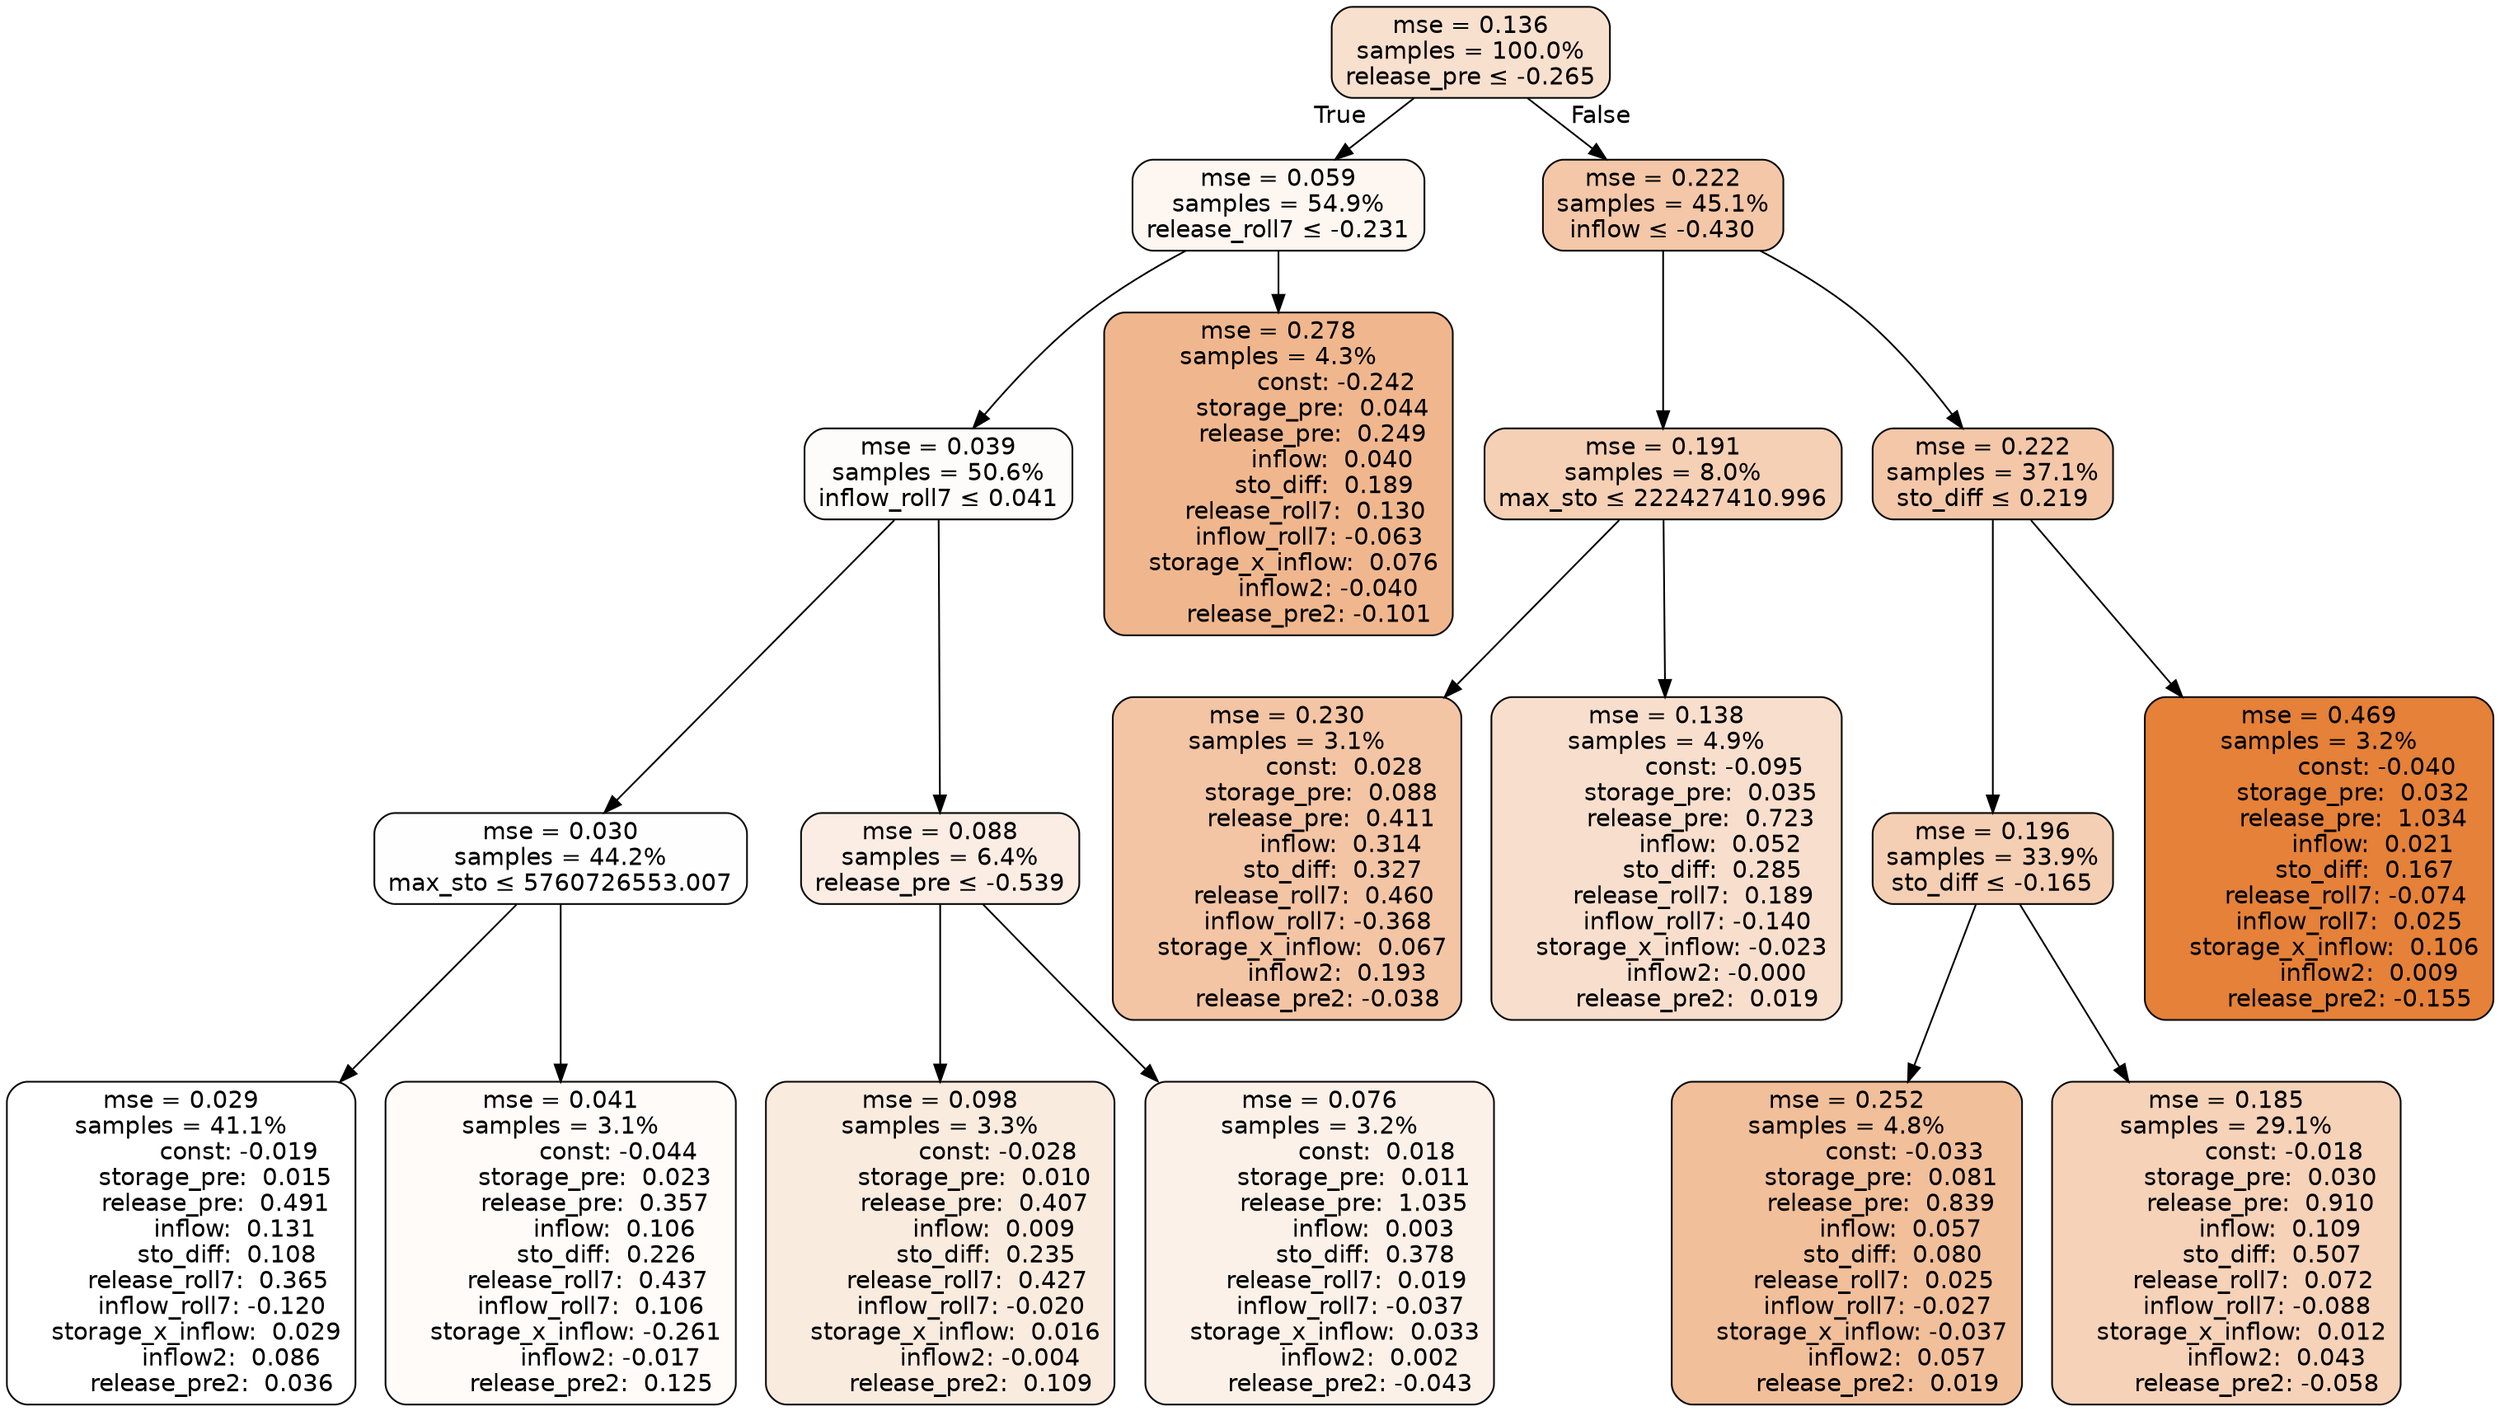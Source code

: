 digraph tree {
bgcolor="transparent"
node [shape=rectangle, style="filled, rounded", color="black", fontname=helvetica] ;
edge [fontname=helvetica] ;
	"0" [label="mse = 0.136
samples = 100.0%
release_pre &le; -0.265", fillcolor="#f8e0ce"]
	"1" [label="mse = 0.059
samples = 54.9%
release_roll7 &le; -0.231", fillcolor="#fdf6f1"]
	"2" [label="mse = 0.039
samples = 50.6%
inflow_roll7 &le; 0.041", fillcolor="#fefcfa"]
	"3" [label="mse = 0.030
samples = 44.2%
max_sto &le; 5760726553.007", fillcolor="#fefefe"]
	"4" [label="mse = 0.029
samples = 41.1%
               const: -0.019
         storage_pre:  0.015
         release_pre:  0.491
              inflow:  0.131
            sto_diff:  0.108
       release_roll7:  0.365
        inflow_roll7: -0.120
    storage_x_inflow:  0.029
             inflow2:  0.086
        release_pre2:  0.036", fillcolor="#ffffff"]
	"5" [label="mse = 0.041
samples = 3.1%
               const: -0.044
         storage_pre:  0.023
         release_pre:  0.357
              inflow:  0.106
            sto_diff:  0.226
       release_roll7:  0.437
        inflow_roll7:  0.106
    storage_x_inflow: -0.261
             inflow2: -0.017
        release_pre2:  0.125", fillcolor="#fefbf9"]
	"6" [label="mse = 0.088
samples = 6.4%
release_pre &le; -0.539", fillcolor="#fbede4"]
	"7" [label="mse = 0.098
samples = 3.3%
               const: -0.028
         storage_pre:  0.010
         release_pre:  0.407
              inflow:  0.009
            sto_diff:  0.235
       release_roll7:  0.427
        inflow_roll7: -0.020
    storage_x_inflow:  0.016
             inflow2: -0.004
        release_pre2:  0.109", fillcolor="#faebdf"]
	"8" [label="mse = 0.076
samples = 3.2%
               const:  0.018
         storage_pre:  0.011
         release_pre:  1.035
              inflow:  0.003
            sto_diff:  0.378
       release_roll7:  0.019
        inflow_roll7: -0.037
    storage_x_inflow:  0.033
             inflow2:  0.002
        release_pre2: -0.043", fillcolor="#fcf1e9"]
	"9" [label="mse = 0.278
samples = 4.3%
               const: -0.242
         storage_pre:  0.044
         release_pre:  0.249
              inflow:  0.040
            sto_diff:  0.189
       release_roll7:  0.130
        inflow_roll7: -0.063
    storage_x_inflow:  0.076
             inflow2: -0.040
        release_pre2: -0.101", fillcolor="#f0b78e"]
	"10" [label="mse = 0.222
samples = 45.1%
inflow &le; -0.430", fillcolor="#f3c7a7"]
	"11" [label="mse = 0.191
samples = 8.0%
max_sto &le; 222427410.996", fillcolor="#f5d0b5"]
	"12" [label="mse = 0.230
samples = 3.1%
               const:  0.028
         storage_pre:  0.088
         release_pre:  0.411
              inflow:  0.314
            sto_diff:  0.327
       release_roll7:  0.460
        inflow_roll7: -0.368
    storage_x_inflow:  0.067
             inflow2:  0.193
        release_pre2: -0.038", fillcolor="#f3c5a4"]
	"13" [label="mse = 0.138
samples = 4.9%
               const: -0.095
         storage_pre:  0.035
         release_pre:  0.723
              inflow:  0.052
            sto_diff:  0.285
       release_roll7:  0.189
        inflow_roll7: -0.140
    storage_x_inflow: -0.023
             inflow2: -0.000
        release_pre2:  0.019", fillcolor="#f8dfcd"]
	"14" [label="mse = 0.222
samples = 37.1%
sto_diff &le; 0.219", fillcolor="#f3c7a8"]
	"15" [label="mse = 0.196
samples = 33.9%
sto_diff &le; -0.165", fillcolor="#f5cfb3"]
	"16" [label="mse = 0.252
samples = 4.8%
               const: -0.033
         storage_pre:  0.081
         release_pre:  0.839
              inflow:  0.057
            sto_diff:  0.080
       release_roll7:  0.025
        inflow_roll7: -0.027
    storage_x_inflow: -0.037
             inflow2:  0.057
        release_pre2:  0.019", fillcolor="#f1bf9a"]
	"17" [label="mse = 0.185
samples = 29.1%
               const: -0.018
         storage_pre:  0.030
         release_pre:  0.910
              inflow:  0.109
            sto_diff:  0.507
       release_roll7:  0.072
        inflow_roll7: -0.088
    storage_x_inflow:  0.012
             inflow2:  0.043
        release_pre2: -0.058", fillcolor="#f5d2b8"]
	"18" [label="mse = 0.469
samples = 3.2%
               const: -0.040
         storage_pre:  0.032
         release_pre:  1.034
              inflow:  0.021
            sto_diff:  0.167
       release_roll7: -0.074
        inflow_roll7:  0.025
    storage_x_inflow:  0.106
             inflow2:  0.009
        release_pre2: -0.155", fillcolor="#e58139"]

	"0" -> "1" [labeldistance=2.5, labelangle=45, headlabel="True"]
	"1" -> "2"
	"2" -> "3"
	"3" -> "4"
	"3" -> "5"
	"2" -> "6"
	"6" -> "7"
	"6" -> "8"
	"1" -> "9"
	"0" -> "10" [labeldistance=2.5, labelangle=-45, headlabel="False"]
	"10" -> "11"
	"11" -> "12"
	"11" -> "13"
	"10" -> "14"
	"14" -> "15"
	"15" -> "16"
	"15" -> "17"
	"14" -> "18"
}
